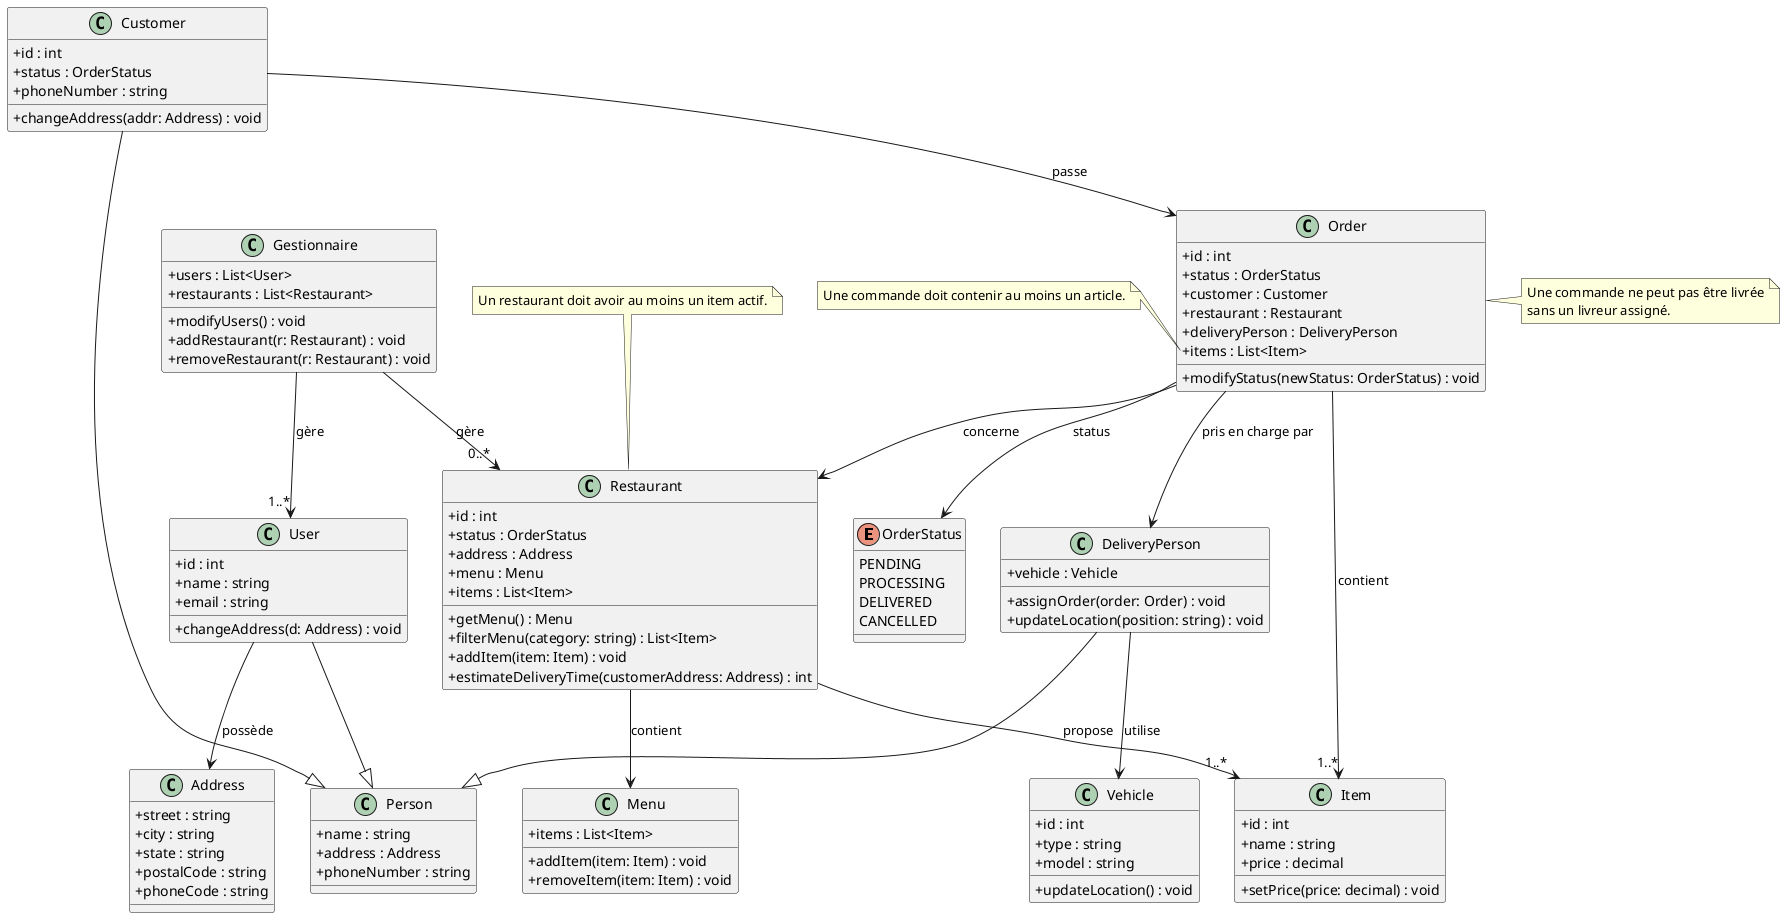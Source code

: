 @startuml
skinparam classAttributeIconSize 0

' === ENUMÉRATION ===
enum OrderStatus {
  PENDING
  PROCESSING
  DELIVERED
  CANCELLED
}

' === CLASSES ===
class Gestionnaire {
  +users : List<User>
  +restaurants : List<Restaurant>
  +modifyUsers() : void
  +addRestaurant(r: Restaurant) : void
  +removeRestaurant(r: Restaurant) : void
}

class User {
  +id : int
  +name : string
  +email : string
  +changeAddress(d: Address) : void
}

class Person {
  +name : string
  +address : Address
  +phoneNumber : string
}

class Customer {
  +id : int
  +status : OrderStatus
  +phoneNumber : string
  +changeAddress(addr: Address) : void
}

class DeliveryPerson {
  +vehicle : Vehicle
  +assignOrder(order: Order) : void
  +updateLocation(position: string) : void
}

class Restaurant {
  +id : int
  +status : OrderStatus
  +address : Address
  +menu : Menu
  +items : List<Item>
  +getMenu() : Menu
  +filterMenu(category: string) : List<Item>
  +addItem(item: Item) : void
  +estimateDeliveryTime(customerAddress: Address) : int
}

class Order {
  +id : int
  +status : OrderStatus
  +customer : Customer
  +restaurant : Restaurant
  +deliveryPerson : DeliveryPerson
  +items : List<Item>
  +modifyStatus(newStatus: OrderStatus) : void
}

class Item {
  +id : int
  +name : string
  +price : decimal
  +setPrice(price: decimal) : void
}

class Vehicle {
  +id : int
  +type : string
  +model : string
  +updateLocation() : void
}

class Menu {
  +items : List<Item>
  +addItem(item: Item) : void
  +removeItem(item: Item) : void
}

class Address {
  +street : string
  +city : string
  +state : string
  +postalCode : string
  +phoneCode : string
}

' === HÉRITAGE ===
Customer --|> Person
DeliveryPerson --|> Person
User --|> Person

' === ASSOCIATIONS ===
Gestionnaire --> "1..*" User : gère
Gestionnaire --> "0..*" Restaurant : gère
User --> Address : possède
Customer --> Order : passe
Order --> Restaurant : concerne
Order --> DeliveryPerson : pris en charge par
Order --> "1..*" Item : contient
Order --> OrderStatus : status
Restaurant --> "1..*" Item : propose
Restaurant --> Menu : contient
DeliveryPerson --> Vehicle : utilise

' === CONTRAINTES (NOTES) ===
note right of Order
  Une commande ne peut pas être livrée
  sans un livreur assigné.
end note

note left of Order::items
  Une commande doit contenir au moins un article.
end note

note top of Restaurant
  Un restaurant doit avoir au moins un item actif.
end note

@enduml